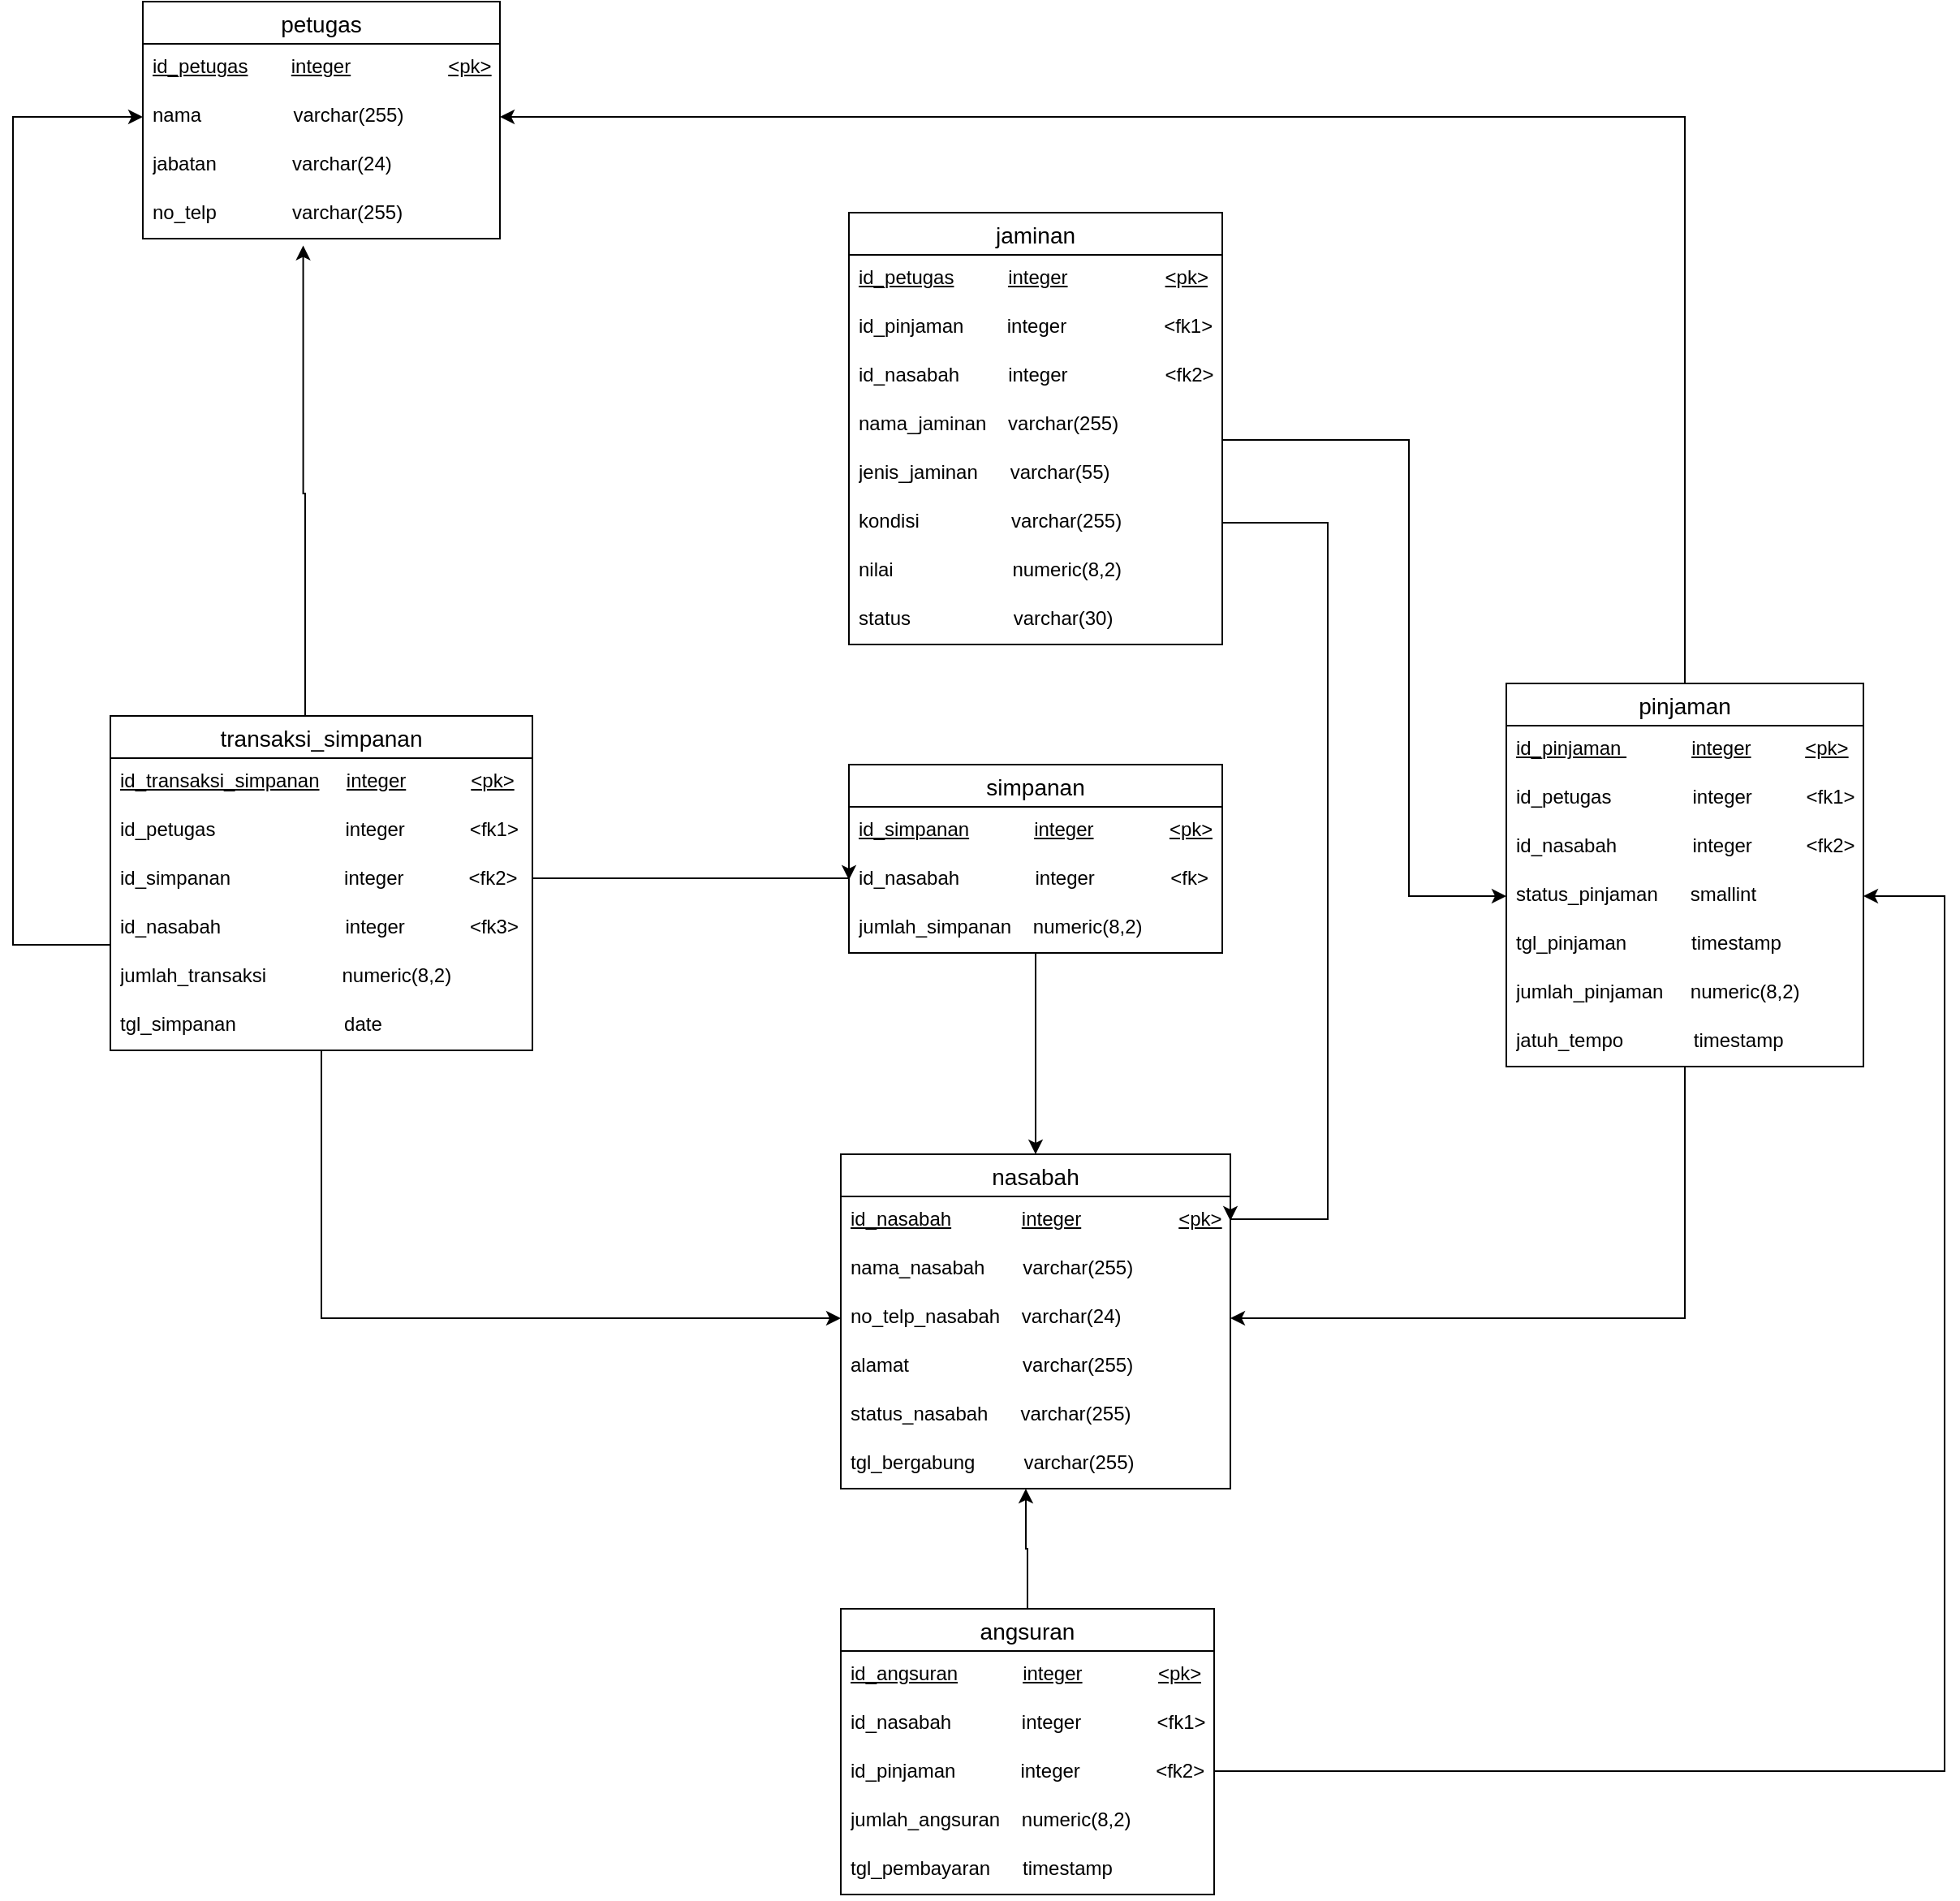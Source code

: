 <mxfile version="25.0.1">
  <diagram name="Page-1" id="-kFuUrn3105McGUK33nF">
    <mxGraphModel dx="2291" dy="781" grid="1" gridSize="10" guides="1" tooltips="1" connect="1" arrows="1" fold="1" page="1" pageScale="1" pageWidth="850" pageHeight="1100" math="0" shadow="0">
      <root>
        <mxCell id="0" />
        <mxCell id="1" parent="0" />
        <mxCell id="qp_LVbxM6lAlvz-qoR-B-6" value="petugas" style="swimlane;fontStyle=0;childLayout=stackLayout;horizontal=1;startSize=26;horizontalStack=0;resizeParent=1;resizeParentMax=0;resizeLast=0;collapsible=1;marginBottom=0;align=center;fontSize=14;" vertex="1" parent="1">
          <mxGeometry x="80" y="390" width="220" height="146" as="geometry" />
        </mxCell>
        <mxCell id="qp_LVbxM6lAlvz-qoR-B-7" value="&lt;u&gt;id_petugas&lt;/u&gt;&amp;nbsp; &amp;nbsp; &amp;nbsp; &amp;nbsp; &lt;u&gt;integer&lt;/u&gt;&amp;nbsp; &amp;nbsp; &amp;nbsp; &amp;nbsp; &amp;nbsp; &amp;nbsp; &amp;nbsp; &amp;nbsp; &amp;nbsp; &lt;u&gt;&amp;lt;pk&amp;gt;&lt;/u&gt;" style="text;strokeColor=none;fillColor=none;spacingLeft=4;spacingRight=4;overflow=hidden;rotatable=0;points=[[0,0.5],[1,0.5]];portConstraint=eastwest;fontSize=12;whiteSpace=wrap;html=1;" vertex="1" parent="qp_LVbxM6lAlvz-qoR-B-6">
          <mxGeometry y="26" width="220" height="30" as="geometry" />
        </mxCell>
        <mxCell id="qp_LVbxM6lAlvz-qoR-B-8" value="nama&amp;nbsp; &amp;nbsp; &amp;nbsp; &amp;nbsp; &amp;nbsp; &amp;nbsp; &amp;nbsp; &amp;nbsp; &amp;nbsp;varchar(255)" style="text;strokeColor=none;fillColor=none;spacingLeft=4;spacingRight=4;overflow=hidden;rotatable=0;points=[[0,0.5],[1,0.5]];portConstraint=eastwest;fontSize=12;whiteSpace=wrap;html=1;" vertex="1" parent="qp_LVbxM6lAlvz-qoR-B-6">
          <mxGeometry y="56" width="220" height="30" as="geometry" />
        </mxCell>
        <mxCell id="qp_LVbxM6lAlvz-qoR-B-18" value="jabatan&amp;nbsp; &amp;nbsp; &amp;nbsp; &amp;nbsp; &amp;nbsp; &amp;nbsp; &amp;nbsp; varchar(24)" style="text;strokeColor=none;fillColor=none;spacingLeft=4;spacingRight=4;overflow=hidden;rotatable=0;points=[[0,0.5],[1,0.5]];portConstraint=eastwest;fontSize=12;whiteSpace=wrap;html=1;" vertex="1" parent="qp_LVbxM6lAlvz-qoR-B-6">
          <mxGeometry y="86" width="220" height="30" as="geometry" />
        </mxCell>
        <mxCell id="qp_LVbxM6lAlvz-qoR-B-9" value="no_telp&amp;nbsp; &amp;nbsp; &amp;nbsp; &amp;nbsp; &amp;nbsp; &amp;nbsp; &amp;nbsp; varchar(255)" style="text;strokeColor=none;fillColor=none;spacingLeft=4;spacingRight=4;overflow=hidden;rotatable=0;points=[[0,0.5],[1,0.5]];portConstraint=eastwest;fontSize=12;whiteSpace=wrap;html=1;" vertex="1" parent="qp_LVbxM6lAlvz-qoR-B-6">
          <mxGeometry y="116" width="220" height="30" as="geometry" />
        </mxCell>
        <mxCell id="qp_LVbxM6lAlvz-qoR-B-78" style="edgeStyle=orthogonalEdgeStyle;rounded=0;orthogonalLoop=1;jettySize=auto;html=1;" edge="1" parent="1" source="qp_LVbxM6lAlvz-qoR-B-21" target="qp_LVbxM6lAlvz-qoR-B-39">
          <mxGeometry relative="1" as="geometry">
            <Array as="points">
              <mxPoint x="860" y="660" />
              <mxPoint x="860" y="941" />
            </Array>
          </mxGeometry>
        </mxCell>
        <mxCell id="qp_LVbxM6lAlvz-qoR-B-21" value="jaminan" style="swimlane;fontStyle=0;childLayout=stackLayout;horizontal=1;startSize=26;horizontalStack=0;resizeParent=1;resizeParentMax=0;resizeLast=0;collapsible=1;marginBottom=0;align=center;fontSize=14;" vertex="1" parent="1">
          <mxGeometry x="515" y="520" width="230" height="266" as="geometry" />
        </mxCell>
        <mxCell id="qp_LVbxM6lAlvz-qoR-B-22" value="&lt;u&gt;id_petugas&lt;/u&gt;&amp;nbsp; &amp;nbsp; &amp;nbsp; &amp;nbsp; &amp;nbsp;&amp;nbsp;&lt;u&gt;integer&lt;/u&gt;&amp;nbsp; &amp;nbsp; &amp;nbsp; &amp;nbsp; &amp;nbsp; &amp;nbsp; &amp;nbsp; &amp;nbsp; &amp;nbsp;&amp;nbsp;&lt;u&gt;&amp;lt;pk&amp;gt;&lt;/u&gt;" style="text;strokeColor=none;fillColor=none;spacingLeft=4;spacingRight=4;overflow=hidden;rotatable=0;points=[[0,0.5],[1,0.5]];portConstraint=eastwest;fontSize=12;whiteSpace=wrap;html=1;" vertex="1" parent="qp_LVbxM6lAlvz-qoR-B-21">
          <mxGeometry y="26" width="230" height="30" as="geometry" />
        </mxCell>
        <mxCell id="qp_LVbxM6lAlvz-qoR-B-23" value="id_pinjaman&amp;nbsp; &amp;nbsp; &amp;nbsp; &amp;nbsp; integer&amp;nbsp; &amp;nbsp; &amp;nbsp; &amp;nbsp; &amp;nbsp; &amp;nbsp; &amp;nbsp; &amp;nbsp; &amp;nbsp; &amp;lt;fk1&amp;gt;" style="text;strokeColor=none;fillColor=none;spacingLeft=4;spacingRight=4;overflow=hidden;rotatable=0;points=[[0,0.5],[1,0.5]];portConstraint=eastwest;fontSize=12;whiteSpace=wrap;html=1;" vertex="1" parent="qp_LVbxM6lAlvz-qoR-B-21">
          <mxGeometry y="56" width="230" height="30" as="geometry" />
        </mxCell>
        <mxCell id="qp_LVbxM6lAlvz-qoR-B-24" value="id_nasabah&amp;nbsp; &amp;nbsp; &amp;nbsp; &amp;nbsp; &amp;nbsp;integer&amp;nbsp; &amp;nbsp; &amp;nbsp; &amp;nbsp; &amp;nbsp; &amp;nbsp; &amp;nbsp; &amp;nbsp; &amp;nbsp; &amp;lt;fk2&amp;gt;" style="text;strokeColor=none;fillColor=none;spacingLeft=4;spacingRight=4;overflow=hidden;rotatable=0;points=[[0,0.5],[1,0.5]];portConstraint=eastwest;fontSize=12;whiteSpace=wrap;html=1;" vertex="1" parent="qp_LVbxM6lAlvz-qoR-B-21">
          <mxGeometry y="86" width="230" height="30" as="geometry" />
        </mxCell>
        <mxCell id="qp_LVbxM6lAlvz-qoR-B-56" value="nama_jaminan&amp;nbsp; &amp;nbsp; varchar(255)" style="text;strokeColor=none;fillColor=none;spacingLeft=4;spacingRight=4;overflow=hidden;rotatable=0;points=[[0,0.5],[1,0.5]];portConstraint=eastwest;fontSize=12;whiteSpace=wrap;html=1;" vertex="1" parent="qp_LVbxM6lAlvz-qoR-B-21">
          <mxGeometry y="116" width="230" height="30" as="geometry" />
        </mxCell>
        <mxCell id="qp_LVbxM6lAlvz-qoR-B-57" value="jenis_jaminan&amp;nbsp; &amp;nbsp; &amp;nbsp; varchar(55)" style="text;strokeColor=none;fillColor=none;spacingLeft=4;spacingRight=4;overflow=hidden;rotatable=0;points=[[0,0.5],[1,0.5]];portConstraint=eastwest;fontSize=12;whiteSpace=wrap;html=1;" vertex="1" parent="qp_LVbxM6lAlvz-qoR-B-21">
          <mxGeometry y="146" width="230" height="30" as="geometry" />
        </mxCell>
        <mxCell id="qp_LVbxM6lAlvz-qoR-B-58" value="kondisi&amp;nbsp; &amp;nbsp; &amp;nbsp; &amp;nbsp; &amp;nbsp; &amp;nbsp; &amp;nbsp; &amp;nbsp; &amp;nbsp;varchar(255)" style="text;strokeColor=none;fillColor=none;spacingLeft=4;spacingRight=4;overflow=hidden;rotatable=0;points=[[0,0.5],[1,0.5]];portConstraint=eastwest;fontSize=12;whiteSpace=wrap;html=1;" vertex="1" parent="qp_LVbxM6lAlvz-qoR-B-21">
          <mxGeometry y="176" width="230" height="30" as="geometry" />
        </mxCell>
        <mxCell id="qp_LVbxM6lAlvz-qoR-B-59" value="nilai&amp;nbsp; &amp;nbsp; &amp;nbsp; &amp;nbsp; &amp;nbsp; &amp;nbsp; &amp;nbsp; &amp;nbsp; &amp;nbsp; &amp;nbsp; &amp;nbsp; numeric(8,2)" style="text;strokeColor=none;fillColor=none;spacingLeft=4;spacingRight=4;overflow=hidden;rotatable=0;points=[[0,0.5],[1,0.5]];portConstraint=eastwest;fontSize=12;whiteSpace=wrap;html=1;" vertex="1" parent="qp_LVbxM6lAlvz-qoR-B-21">
          <mxGeometry y="206" width="230" height="30" as="geometry" />
        </mxCell>
        <mxCell id="qp_LVbxM6lAlvz-qoR-B-25" value="status&amp;nbsp; &amp;nbsp; &amp;nbsp; &amp;nbsp; &amp;nbsp; &amp;nbsp; &amp;nbsp; &amp;nbsp; &amp;nbsp; &amp;nbsp;varchar(30)" style="text;strokeColor=none;fillColor=none;spacingLeft=4;spacingRight=4;overflow=hidden;rotatable=0;points=[[0,0.5],[1,0.5]];portConstraint=eastwest;fontSize=12;whiteSpace=wrap;html=1;" vertex="1" parent="qp_LVbxM6lAlvz-qoR-B-21">
          <mxGeometry y="236" width="230" height="30" as="geometry" />
        </mxCell>
        <mxCell id="qp_LVbxM6lAlvz-qoR-B-26" value="nasabah" style="swimlane;fontStyle=0;childLayout=stackLayout;horizontal=1;startSize=26;horizontalStack=0;resizeParent=1;resizeParentMax=0;resizeLast=0;collapsible=1;marginBottom=0;align=center;fontSize=14;" vertex="1" parent="1">
          <mxGeometry x="510" y="1100" width="240" height="206" as="geometry" />
        </mxCell>
        <mxCell id="qp_LVbxM6lAlvz-qoR-B-27" value="&lt;u&gt;id_nasabah&lt;/u&gt;&amp;nbsp; &amp;nbsp; &amp;nbsp; &amp;nbsp; &amp;nbsp; &amp;nbsp; &amp;nbsp;&lt;u&gt;integer&lt;/u&gt;&amp;nbsp; &amp;nbsp; &amp;nbsp; &amp;nbsp; &amp;nbsp; &amp;nbsp; &amp;nbsp; &amp;nbsp; &amp;nbsp; &lt;u&gt;&amp;lt;pk&amp;gt;&lt;/u&gt;" style="text;strokeColor=none;fillColor=none;spacingLeft=4;spacingRight=4;overflow=hidden;rotatable=0;points=[[0,0.5],[1,0.5]];portConstraint=eastwest;fontSize=12;whiteSpace=wrap;html=1;" vertex="1" parent="qp_LVbxM6lAlvz-qoR-B-26">
          <mxGeometry y="26" width="240" height="30" as="geometry" />
        </mxCell>
        <mxCell id="qp_LVbxM6lAlvz-qoR-B-28" value="nama_nasabah&amp;nbsp; &amp;nbsp; &amp;nbsp; &amp;nbsp;varchar(255)" style="text;strokeColor=none;fillColor=none;spacingLeft=4;spacingRight=4;overflow=hidden;rotatable=0;points=[[0,0.5],[1,0.5]];portConstraint=eastwest;fontSize=12;whiteSpace=wrap;html=1;" vertex="1" parent="qp_LVbxM6lAlvz-qoR-B-26">
          <mxGeometry y="56" width="240" height="30" as="geometry" />
        </mxCell>
        <mxCell id="qp_LVbxM6lAlvz-qoR-B-29" value="no_telp_nasabah&amp;nbsp; &amp;nbsp; varchar(24)" style="text;strokeColor=none;fillColor=none;spacingLeft=4;spacingRight=4;overflow=hidden;rotatable=0;points=[[0,0.5],[1,0.5]];portConstraint=eastwest;fontSize=12;whiteSpace=wrap;html=1;" vertex="1" parent="qp_LVbxM6lAlvz-qoR-B-26">
          <mxGeometry y="86" width="240" height="30" as="geometry" />
        </mxCell>
        <mxCell id="qp_LVbxM6lAlvz-qoR-B-30" value="alamat&amp;nbsp; &amp;nbsp; &amp;nbsp; &amp;nbsp; &amp;nbsp; &amp;nbsp; &amp;nbsp; &amp;nbsp; &amp;nbsp; &amp;nbsp; &amp;nbsp;varchar(255)" style="text;strokeColor=none;fillColor=none;spacingLeft=4;spacingRight=4;overflow=hidden;rotatable=0;points=[[0,0.5],[1,0.5]];portConstraint=eastwest;fontSize=12;whiteSpace=wrap;html=1;" vertex="1" parent="qp_LVbxM6lAlvz-qoR-B-26">
          <mxGeometry y="116" width="240" height="30" as="geometry" />
        </mxCell>
        <mxCell id="qp_LVbxM6lAlvz-qoR-B-52" value="status_nasabah&amp;nbsp; &amp;nbsp; &amp;nbsp; varchar(255)" style="text;strokeColor=none;fillColor=none;spacingLeft=4;spacingRight=4;overflow=hidden;rotatable=0;points=[[0,0.5],[1,0.5]];portConstraint=eastwest;fontSize=12;whiteSpace=wrap;html=1;" vertex="1" parent="qp_LVbxM6lAlvz-qoR-B-26">
          <mxGeometry y="146" width="240" height="30" as="geometry" />
        </mxCell>
        <mxCell id="qp_LVbxM6lAlvz-qoR-B-51" value="tgl_bergabung&amp;nbsp; &amp;nbsp; &amp;nbsp; &amp;nbsp; &amp;nbsp;varchar(255)" style="text;strokeColor=none;fillColor=none;spacingLeft=4;spacingRight=4;overflow=hidden;rotatable=0;points=[[0,0.5],[1,0.5]];portConstraint=eastwest;fontSize=12;whiteSpace=wrap;html=1;" vertex="1" parent="qp_LVbxM6lAlvz-qoR-B-26">
          <mxGeometry y="176" width="240" height="30" as="geometry" />
        </mxCell>
        <mxCell id="qp_LVbxM6lAlvz-qoR-B-80" style="edgeStyle=orthogonalEdgeStyle;rounded=0;orthogonalLoop=1;jettySize=auto;html=1;entryX=0.5;entryY=0;entryDx=0;entryDy=0;" edge="1" parent="1" source="qp_LVbxM6lAlvz-qoR-B-31" target="qp_LVbxM6lAlvz-qoR-B-26">
          <mxGeometry relative="1" as="geometry" />
        </mxCell>
        <mxCell id="qp_LVbxM6lAlvz-qoR-B-31" value="simpanan" style="swimlane;fontStyle=0;childLayout=stackLayout;horizontal=1;startSize=26;horizontalStack=0;resizeParent=1;resizeParentMax=0;resizeLast=0;collapsible=1;marginBottom=0;align=center;fontSize=14;" vertex="1" parent="1">
          <mxGeometry x="515" y="860" width="230" height="116" as="geometry" />
        </mxCell>
        <mxCell id="qp_LVbxM6lAlvz-qoR-B-32" value="&lt;u&gt;id_simpanan&lt;/u&gt;&amp;nbsp; &amp;nbsp; &amp;nbsp; &amp;nbsp; &amp;nbsp; &amp;nbsp;&amp;nbsp;&lt;u&gt;integer&lt;/u&gt;&amp;nbsp; &amp;nbsp; &amp;nbsp; &amp;nbsp; &amp;nbsp; &amp;nbsp; &amp;nbsp;&amp;nbsp;&lt;u&gt;&amp;lt;pk&amp;gt;&lt;/u&gt;" style="text;strokeColor=none;fillColor=none;spacingLeft=4;spacingRight=4;overflow=hidden;rotatable=0;points=[[0,0.5],[1,0.5]];portConstraint=eastwest;fontSize=12;whiteSpace=wrap;html=1;" vertex="1" parent="qp_LVbxM6lAlvz-qoR-B-31">
          <mxGeometry y="26" width="230" height="30" as="geometry" />
        </mxCell>
        <mxCell id="qp_LVbxM6lAlvz-qoR-B-33" value="id_nasabah&amp;nbsp; &amp;nbsp; &amp;nbsp; &amp;nbsp; &amp;nbsp; &amp;nbsp; &amp;nbsp; integer&amp;nbsp; &amp;nbsp; &amp;nbsp; &amp;nbsp; &amp;nbsp; &amp;nbsp; &amp;nbsp; &amp;lt;fk&amp;gt;" style="text;strokeColor=none;fillColor=none;spacingLeft=4;spacingRight=4;overflow=hidden;rotatable=0;points=[[0,0.5],[1,0.5]];portConstraint=eastwest;fontSize=12;whiteSpace=wrap;html=1;" vertex="1" parent="qp_LVbxM6lAlvz-qoR-B-31">
          <mxGeometry y="56" width="230" height="30" as="geometry" />
        </mxCell>
        <mxCell id="qp_LVbxM6lAlvz-qoR-B-34" value="jumlah_simpanan&amp;nbsp; &amp;nbsp; numeric(8,2)" style="text;strokeColor=none;fillColor=none;spacingLeft=4;spacingRight=4;overflow=hidden;rotatable=0;points=[[0,0.5],[1,0.5]];portConstraint=eastwest;fontSize=12;whiteSpace=wrap;html=1;" vertex="1" parent="qp_LVbxM6lAlvz-qoR-B-31">
          <mxGeometry y="86" width="230" height="30" as="geometry" />
        </mxCell>
        <mxCell id="qp_LVbxM6lAlvz-qoR-B-76" style="edgeStyle=orthogonalEdgeStyle;rounded=0;orthogonalLoop=1;jettySize=auto;html=1;entryX=1;entryY=0.5;entryDx=0;entryDy=0;" edge="1" parent="1" source="qp_LVbxM6lAlvz-qoR-B-36" target="qp_LVbxM6lAlvz-qoR-B-8">
          <mxGeometry relative="1" as="geometry" />
        </mxCell>
        <mxCell id="qp_LVbxM6lAlvz-qoR-B-77" style="edgeStyle=orthogonalEdgeStyle;rounded=0;orthogonalLoop=1;jettySize=auto;html=1;entryX=1;entryY=0.5;entryDx=0;entryDy=0;" edge="1" parent="1" source="qp_LVbxM6lAlvz-qoR-B-36" target="qp_LVbxM6lAlvz-qoR-B-29">
          <mxGeometry relative="1" as="geometry" />
        </mxCell>
        <mxCell id="qp_LVbxM6lAlvz-qoR-B-36" value="pinjaman" style="swimlane;fontStyle=0;childLayout=stackLayout;horizontal=1;startSize=26;horizontalStack=0;resizeParent=1;resizeParentMax=0;resizeLast=0;collapsible=1;marginBottom=0;align=center;fontSize=14;" vertex="1" parent="1">
          <mxGeometry x="920" y="810" width="220" height="236" as="geometry" />
        </mxCell>
        <mxCell id="qp_LVbxM6lAlvz-qoR-B-37" value="&lt;u&gt;id_pinjaman&amp;nbsp;&lt;/u&gt;&amp;nbsp; &amp;nbsp; &amp;nbsp; &amp;nbsp; &amp;nbsp; &amp;nbsp;&amp;nbsp;&lt;u&gt;integer&lt;/u&gt;&amp;nbsp; &amp;nbsp; &amp;nbsp; &amp;nbsp; &amp;nbsp;&amp;nbsp;&lt;u&gt;&amp;lt;pk&amp;gt;&lt;/u&gt;" style="text;strokeColor=none;fillColor=none;spacingLeft=4;spacingRight=4;overflow=hidden;rotatable=0;points=[[0,0.5],[1,0.5]];portConstraint=eastwest;fontSize=12;whiteSpace=wrap;html=1;" vertex="1" parent="qp_LVbxM6lAlvz-qoR-B-36">
          <mxGeometry y="26" width="220" height="30" as="geometry" />
        </mxCell>
        <mxCell id="qp_LVbxM6lAlvz-qoR-B-38" value="id_petugas&amp;nbsp; &amp;nbsp; &amp;nbsp; &amp;nbsp; &amp;nbsp; &amp;nbsp; &amp;nbsp; &amp;nbsp;integer&amp;nbsp; &amp;nbsp; &amp;nbsp; &amp;nbsp; &amp;nbsp; &amp;lt;fk1&amp;gt;" style="text;strokeColor=none;fillColor=none;spacingLeft=4;spacingRight=4;overflow=hidden;rotatable=0;points=[[0,0.5],[1,0.5]];portConstraint=eastwest;fontSize=12;whiteSpace=wrap;html=1;" vertex="1" parent="qp_LVbxM6lAlvz-qoR-B-36">
          <mxGeometry y="56" width="220" height="30" as="geometry" />
        </mxCell>
        <mxCell id="qp_LVbxM6lAlvz-qoR-B-55" value="id_nasabah&amp;nbsp; &amp;nbsp; &amp;nbsp; &amp;nbsp; &amp;nbsp; &amp;nbsp; &amp;nbsp; integer&amp;nbsp; &amp;nbsp; &amp;nbsp; &amp;nbsp; &amp;nbsp; &amp;lt;fk2&amp;gt;" style="text;strokeColor=none;fillColor=none;spacingLeft=4;spacingRight=4;overflow=hidden;rotatable=0;points=[[0,0.5],[1,0.5]];portConstraint=eastwest;fontSize=12;whiteSpace=wrap;html=1;" vertex="1" parent="qp_LVbxM6lAlvz-qoR-B-36">
          <mxGeometry y="86" width="220" height="30" as="geometry" />
        </mxCell>
        <mxCell id="qp_LVbxM6lAlvz-qoR-B-39" value="status_pinjaman&amp;nbsp; &amp;nbsp; &amp;nbsp; smallint" style="text;strokeColor=none;fillColor=none;spacingLeft=4;spacingRight=4;overflow=hidden;rotatable=0;points=[[0,0.5],[1,0.5]];portConstraint=eastwest;fontSize=12;whiteSpace=wrap;html=1;" vertex="1" parent="qp_LVbxM6lAlvz-qoR-B-36">
          <mxGeometry y="116" width="220" height="30" as="geometry" />
        </mxCell>
        <mxCell id="qp_LVbxM6lAlvz-qoR-B-53" value="tgl_pinjaman&amp;nbsp; &amp;nbsp; &amp;nbsp; &amp;nbsp; &amp;nbsp; &amp;nbsp; timestamp" style="text;strokeColor=none;fillColor=none;spacingLeft=4;spacingRight=4;overflow=hidden;rotatable=0;points=[[0,0.5],[1,0.5]];portConstraint=eastwest;fontSize=12;whiteSpace=wrap;html=1;" vertex="1" parent="qp_LVbxM6lAlvz-qoR-B-36">
          <mxGeometry y="146" width="220" height="30" as="geometry" />
        </mxCell>
        <mxCell id="qp_LVbxM6lAlvz-qoR-B-54" value="jumlah_pinjaman&amp;nbsp; &amp;nbsp; &amp;nbsp;numeric(8,2)" style="text;strokeColor=none;fillColor=none;spacingLeft=4;spacingRight=4;overflow=hidden;rotatable=0;points=[[0,0.5],[1,0.5]];portConstraint=eastwest;fontSize=12;whiteSpace=wrap;html=1;" vertex="1" parent="qp_LVbxM6lAlvz-qoR-B-36">
          <mxGeometry y="176" width="220" height="30" as="geometry" />
        </mxCell>
        <mxCell id="qp_LVbxM6lAlvz-qoR-B-40" value="jatuh_tempo&amp;nbsp; &amp;nbsp; &amp;nbsp; &amp;nbsp; &amp;nbsp; &amp;nbsp; &amp;nbsp;timestamp" style="text;strokeColor=none;fillColor=none;spacingLeft=4;spacingRight=4;overflow=hidden;rotatable=0;points=[[0,0.5],[1,0.5]];portConstraint=eastwest;fontSize=12;whiteSpace=wrap;html=1;" vertex="1" parent="qp_LVbxM6lAlvz-qoR-B-36">
          <mxGeometry y="206" width="220" height="30" as="geometry" />
        </mxCell>
        <mxCell id="qp_LVbxM6lAlvz-qoR-B-82" style="edgeStyle=orthogonalEdgeStyle;rounded=0;orthogonalLoop=1;jettySize=auto;html=1;entryX=0.449;entryY=1.142;entryDx=0;entryDy=0;entryPerimeter=0;" edge="1" parent="1" source="qp_LVbxM6lAlvz-qoR-B-41" target="qp_LVbxM6lAlvz-qoR-B-9">
          <mxGeometry relative="1" as="geometry">
            <Array as="points">
              <mxPoint x="180" y="693" />
              <mxPoint x="179" y="540" />
            </Array>
          </mxGeometry>
        </mxCell>
        <mxCell id="qp_LVbxM6lAlvz-qoR-B-83" style="edgeStyle=orthogonalEdgeStyle;rounded=0;orthogonalLoop=1;jettySize=auto;html=1;entryX=0;entryY=0.5;entryDx=0;entryDy=0;exitX=1;exitY=0.5;exitDx=0;exitDy=0;" edge="1" parent="1" source="qp_LVbxM6lAlvz-qoR-B-44" target="qp_LVbxM6lAlvz-qoR-B-33">
          <mxGeometry relative="1" as="geometry">
            <Array as="points">
              <mxPoint x="320" y="930" />
              <mxPoint x="515" y="930" />
            </Array>
          </mxGeometry>
        </mxCell>
        <mxCell id="qp_LVbxM6lAlvz-qoR-B-84" style="edgeStyle=orthogonalEdgeStyle;rounded=0;orthogonalLoop=1;jettySize=auto;html=1;entryX=0;entryY=0.5;entryDx=0;entryDy=0;exitX=0;exitY=0.5;exitDx=0;exitDy=0;" edge="1" parent="1" source="qp_LVbxM6lAlvz-qoR-B-44" target="qp_LVbxM6lAlvz-qoR-B-8">
          <mxGeometry relative="1" as="geometry">
            <Array as="points">
              <mxPoint y="971" />
              <mxPoint y="461" />
            </Array>
          </mxGeometry>
        </mxCell>
        <mxCell id="qp_LVbxM6lAlvz-qoR-B-85" style="edgeStyle=orthogonalEdgeStyle;rounded=0;orthogonalLoop=1;jettySize=auto;html=1;entryX=0;entryY=0.5;entryDx=0;entryDy=0;" edge="1" parent="1" source="qp_LVbxM6lAlvz-qoR-B-41" target="qp_LVbxM6lAlvz-qoR-B-29">
          <mxGeometry relative="1" as="geometry" />
        </mxCell>
        <mxCell id="qp_LVbxM6lAlvz-qoR-B-41" value="transaksi_simpanan" style="swimlane;fontStyle=0;childLayout=stackLayout;horizontal=1;startSize=26;horizontalStack=0;resizeParent=1;resizeParentMax=0;resizeLast=0;collapsible=1;marginBottom=0;align=center;fontSize=14;" vertex="1" parent="1">
          <mxGeometry x="60" y="830" width="260" height="206" as="geometry" />
        </mxCell>
        <mxCell id="qp_LVbxM6lAlvz-qoR-B-42" value="&lt;u&gt;id_transaksi_simpanan&lt;/u&gt;&amp;nbsp; &amp;nbsp; &amp;nbsp;&lt;u&gt;integer&lt;/u&gt;&amp;nbsp; &amp;nbsp; &amp;nbsp; &amp;nbsp; &amp;nbsp; &amp;nbsp;&amp;nbsp;&lt;u&gt;&amp;lt;pk&amp;gt;&lt;/u&gt;" style="text;strokeColor=none;fillColor=none;spacingLeft=4;spacingRight=4;overflow=hidden;rotatable=0;points=[[0,0.5],[1,0.5]];portConstraint=eastwest;fontSize=12;whiteSpace=wrap;html=1;" vertex="1" parent="qp_LVbxM6lAlvz-qoR-B-41">
          <mxGeometry y="26" width="260" height="30" as="geometry" />
        </mxCell>
        <mxCell id="qp_LVbxM6lAlvz-qoR-B-43" value="id_petugas&amp;nbsp; &amp;nbsp; &amp;nbsp; &amp;nbsp; &amp;nbsp; &amp;nbsp; &amp;nbsp; &amp;nbsp; &amp;nbsp; &amp;nbsp; &amp;nbsp; &amp;nbsp; integer&amp;nbsp; &amp;nbsp; &amp;nbsp; &amp;nbsp; &amp;nbsp; &amp;nbsp; &amp;lt;fk1&amp;gt;" style="text;strokeColor=none;fillColor=none;spacingLeft=4;spacingRight=4;overflow=hidden;rotatable=0;points=[[0,0.5],[1,0.5]];portConstraint=eastwest;fontSize=12;whiteSpace=wrap;html=1;" vertex="1" parent="qp_LVbxM6lAlvz-qoR-B-41">
          <mxGeometry y="56" width="260" height="30" as="geometry" />
        </mxCell>
        <mxCell id="qp_LVbxM6lAlvz-qoR-B-44" value="id_simpanan&amp;nbsp; &amp;nbsp; &amp;nbsp; &amp;nbsp; &amp;nbsp; &amp;nbsp; &amp;nbsp; &amp;nbsp; &amp;nbsp; &amp;nbsp; &amp;nbsp;integer&amp;nbsp; &amp;nbsp; &amp;nbsp; &amp;nbsp; &amp;nbsp; &amp;nbsp; &amp;lt;fk2&amp;gt;" style="text;strokeColor=none;fillColor=none;spacingLeft=4;spacingRight=4;overflow=hidden;rotatable=0;points=[[0,0.5],[1,0.5]];portConstraint=eastwest;fontSize=12;whiteSpace=wrap;html=1;" vertex="1" parent="qp_LVbxM6lAlvz-qoR-B-41">
          <mxGeometry y="86" width="260" height="30" as="geometry" />
        </mxCell>
        <mxCell id="qp_LVbxM6lAlvz-qoR-B-60" value="id_nasabah&amp;nbsp; &amp;nbsp; &amp;nbsp; &amp;nbsp; &amp;nbsp; &amp;nbsp; &amp;nbsp; &amp;nbsp; &amp;nbsp; &amp;nbsp; &amp;nbsp; &amp;nbsp;integer&amp;nbsp; &amp;nbsp; &amp;nbsp; &amp;nbsp; &amp;nbsp; &amp;nbsp; &amp;lt;fk3&amp;gt;" style="text;strokeColor=none;fillColor=none;spacingLeft=4;spacingRight=4;overflow=hidden;rotatable=0;points=[[0,0.5],[1,0.5]];portConstraint=eastwest;fontSize=12;whiteSpace=wrap;html=1;" vertex="1" parent="qp_LVbxM6lAlvz-qoR-B-41">
          <mxGeometry y="116" width="260" height="30" as="geometry" />
        </mxCell>
        <mxCell id="qp_LVbxM6lAlvz-qoR-B-61" value="jumlah_transaksi&amp;nbsp; &amp;nbsp; &amp;nbsp; &amp;nbsp; &amp;nbsp; &amp;nbsp; &amp;nbsp; numeric(8,2)" style="text;strokeColor=none;fillColor=none;spacingLeft=4;spacingRight=4;overflow=hidden;rotatable=0;points=[[0,0.5],[1,0.5]];portConstraint=eastwest;fontSize=12;whiteSpace=wrap;html=1;" vertex="1" parent="qp_LVbxM6lAlvz-qoR-B-41">
          <mxGeometry y="146" width="260" height="30" as="geometry" />
        </mxCell>
        <mxCell id="qp_LVbxM6lAlvz-qoR-B-45" value="tgl_simpanan&amp;nbsp; &amp;nbsp; &amp;nbsp; &amp;nbsp; &amp;nbsp; &amp;nbsp; &amp;nbsp; &amp;nbsp; &amp;nbsp; &amp;nbsp; date" style="text;strokeColor=none;fillColor=none;spacingLeft=4;spacingRight=4;overflow=hidden;rotatable=0;points=[[0,0.5],[1,0.5]];portConstraint=eastwest;fontSize=12;whiteSpace=wrap;html=1;" vertex="1" parent="qp_LVbxM6lAlvz-qoR-B-41">
          <mxGeometry y="176" width="260" height="30" as="geometry" />
        </mxCell>
        <mxCell id="qp_LVbxM6lAlvz-qoR-B-94" style="edgeStyle=orthogonalEdgeStyle;rounded=0;orthogonalLoop=1;jettySize=auto;html=1;entryX=1;entryY=0.5;entryDx=0;entryDy=0;" edge="1" parent="1" source="qp_LVbxM6lAlvz-qoR-B-46" target="qp_LVbxM6lAlvz-qoR-B-39">
          <mxGeometry relative="1" as="geometry">
            <mxPoint x="1160" y="920" as="targetPoint" />
            <Array as="points">
              <mxPoint x="1190" y="1480" />
              <mxPoint x="1190" y="941" />
            </Array>
          </mxGeometry>
        </mxCell>
        <mxCell id="qp_LVbxM6lAlvz-qoR-B-46" value="angsuran" style="swimlane;fontStyle=0;childLayout=stackLayout;horizontal=1;startSize=26;horizontalStack=0;resizeParent=1;resizeParentMax=0;resizeLast=0;collapsible=1;marginBottom=0;align=center;fontSize=14;" vertex="1" parent="1">
          <mxGeometry x="510" y="1380" width="230" height="176" as="geometry" />
        </mxCell>
        <mxCell id="qp_LVbxM6lAlvz-qoR-B-47" value="&lt;u&gt;id_angsuran&lt;/u&gt;&amp;nbsp; &amp;nbsp; &amp;nbsp; &amp;nbsp; &amp;nbsp; &amp;nbsp;&amp;nbsp;&lt;u&gt;integer&lt;/u&gt;&amp;nbsp; &amp;nbsp; &amp;nbsp; &amp;nbsp; &amp;nbsp; &amp;nbsp; &amp;nbsp; &lt;u&gt;&amp;lt;pk&amp;gt;&lt;/u&gt;" style="text;strokeColor=none;fillColor=none;spacingLeft=4;spacingRight=4;overflow=hidden;rotatable=0;points=[[0,0.5],[1,0.5]];portConstraint=eastwest;fontSize=12;whiteSpace=wrap;html=1;" vertex="1" parent="qp_LVbxM6lAlvz-qoR-B-46">
          <mxGeometry y="26" width="230" height="30" as="geometry" />
        </mxCell>
        <mxCell id="qp_LVbxM6lAlvz-qoR-B-48" value="id_nasabah&amp;nbsp; &amp;nbsp; &amp;nbsp; &amp;nbsp; &amp;nbsp; &amp;nbsp; &amp;nbsp;integer&amp;nbsp; &amp;nbsp; &amp;nbsp; &amp;nbsp; &amp;nbsp; &amp;nbsp; &amp;nbsp; &amp;lt;fk1&amp;gt;" style="text;strokeColor=none;fillColor=none;spacingLeft=4;spacingRight=4;overflow=hidden;rotatable=0;points=[[0,0.5],[1,0.5]];portConstraint=eastwest;fontSize=12;whiteSpace=wrap;html=1;" vertex="1" parent="qp_LVbxM6lAlvz-qoR-B-46">
          <mxGeometry y="56" width="230" height="30" as="geometry" />
        </mxCell>
        <mxCell id="qp_LVbxM6lAlvz-qoR-B-49" value="id_pinjaman&amp;nbsp; &amp;nbsp; &amp;nbsp; &amp;nbsp; &amp;nbsp; &amp;nbsp; integer&amp;nbsp; &amp;nbsp; &amp;nbsp; &amp;nbsp; &amp;nbsp; &amp;nbsp; &amp;nbsp; &amp;lt;fk2&amp;gt;" style="text;strokeColor=none;fillColor=none;spacingLeft=4;spacingRight=4;overflow=hidden;rotatable=0;points=[[0,0.5],[1,0.5]];portConstraint=eastwest;fontSize=12;whiteSpace=wrap;html=1;" vertex="1" parent="qp_LVbxM6lAlvz-qoR-B-46">
          <mxGeometry y="86" width="230" height="30" as="geometry" />
        </mxCell>
        <mxCell id="qp_LVbxM6lAlvz-qoR-B-62" value="jumlah_angsuran&amp;nbsp; &amp;nbsp; numeric(8,2)" style="text;strokeColor=none;fillColor=none;spacingLeft=4;spacingRight=4;overflow=hidden;rotatable=0;points=[[0,0.5],[1,0.5]];portConstraint=eastwest;fontSize=12;whiteSpace=wrap;html=1;" vertex="1" parent="qp_LVbxM6lAlvz-qoR-B-46">
          <mxGeometry y="116" width="230" height="30" as="geometry" />
        </mxCell>
        <mxCell id="qp_LVbxM6lAlvz-qoR-B-50" value="tgl_pembayaran&amp;nbsp; &amp;nbsp; &amp;nbsp; timestamp" style="text;strokeColor=none;fillColor=none;spacingLeft=4;spacingRight=4;overflow=hidden;rotatable=0;points=[[0,0.5],[1,0.5]];portConstraint=eastwest;fontSize=12;whiteSpace=wrap;html=1;" vertex="1" parent="qp_LVbxM6lAlvz-qoR-B-46">
          <mxGeometry y="146" width="230" height="30" as="geometry" />
        </mxCell>
        <mxCell id="qp_LVbxM6lAlvz-qoR-B-79" style="edgeStyle=orthogonalEdgeStyle;rounded=0;orthogonalLoop=1;jettySize=auto;html=1;entryX=1;entryY=0.5;entryDx=0;entryDy=0;exitX=1;exitY=0.5;exitDx=0;exitDy=0;" edge="1" parent="1" source="qp_LVbxM6lAlvz-qoR-B-58" target="qp_LVbxM6lAlvz-qoR-B-27">
          <mxGeometry relative="1" as="geometry">
            <Array as="points">
              <mxPoint x="810" y="711" />
              <mxPoint x="810" y="1140" />
              <mxPoint x="750" y="1140" />
            </Array>
          </mxGeometry>
        </mxCell>
        <mxCell id="qp_LVbxM6lAlvz-qoR-B-93" style="edgeStyle=orthogonalEdgeStyle;rounded=0;orthogonalLoop=1;jettySize=auto;html=1;entryX=0.475;entryY=1.002;entryDx=0;entryDy=0;entryPerimeter=0;" edge="1" parent="1" source="qp_LVbxM6lAlvz-qoR-B-46" target="qp_LVbxM6lAlvz-qoR-B-51">
          <mxGeometry relative="1" as="geometry" />
        </mxCell>
      </root>
    </mxGraphModel>
  </diagram>
</mxfile>
